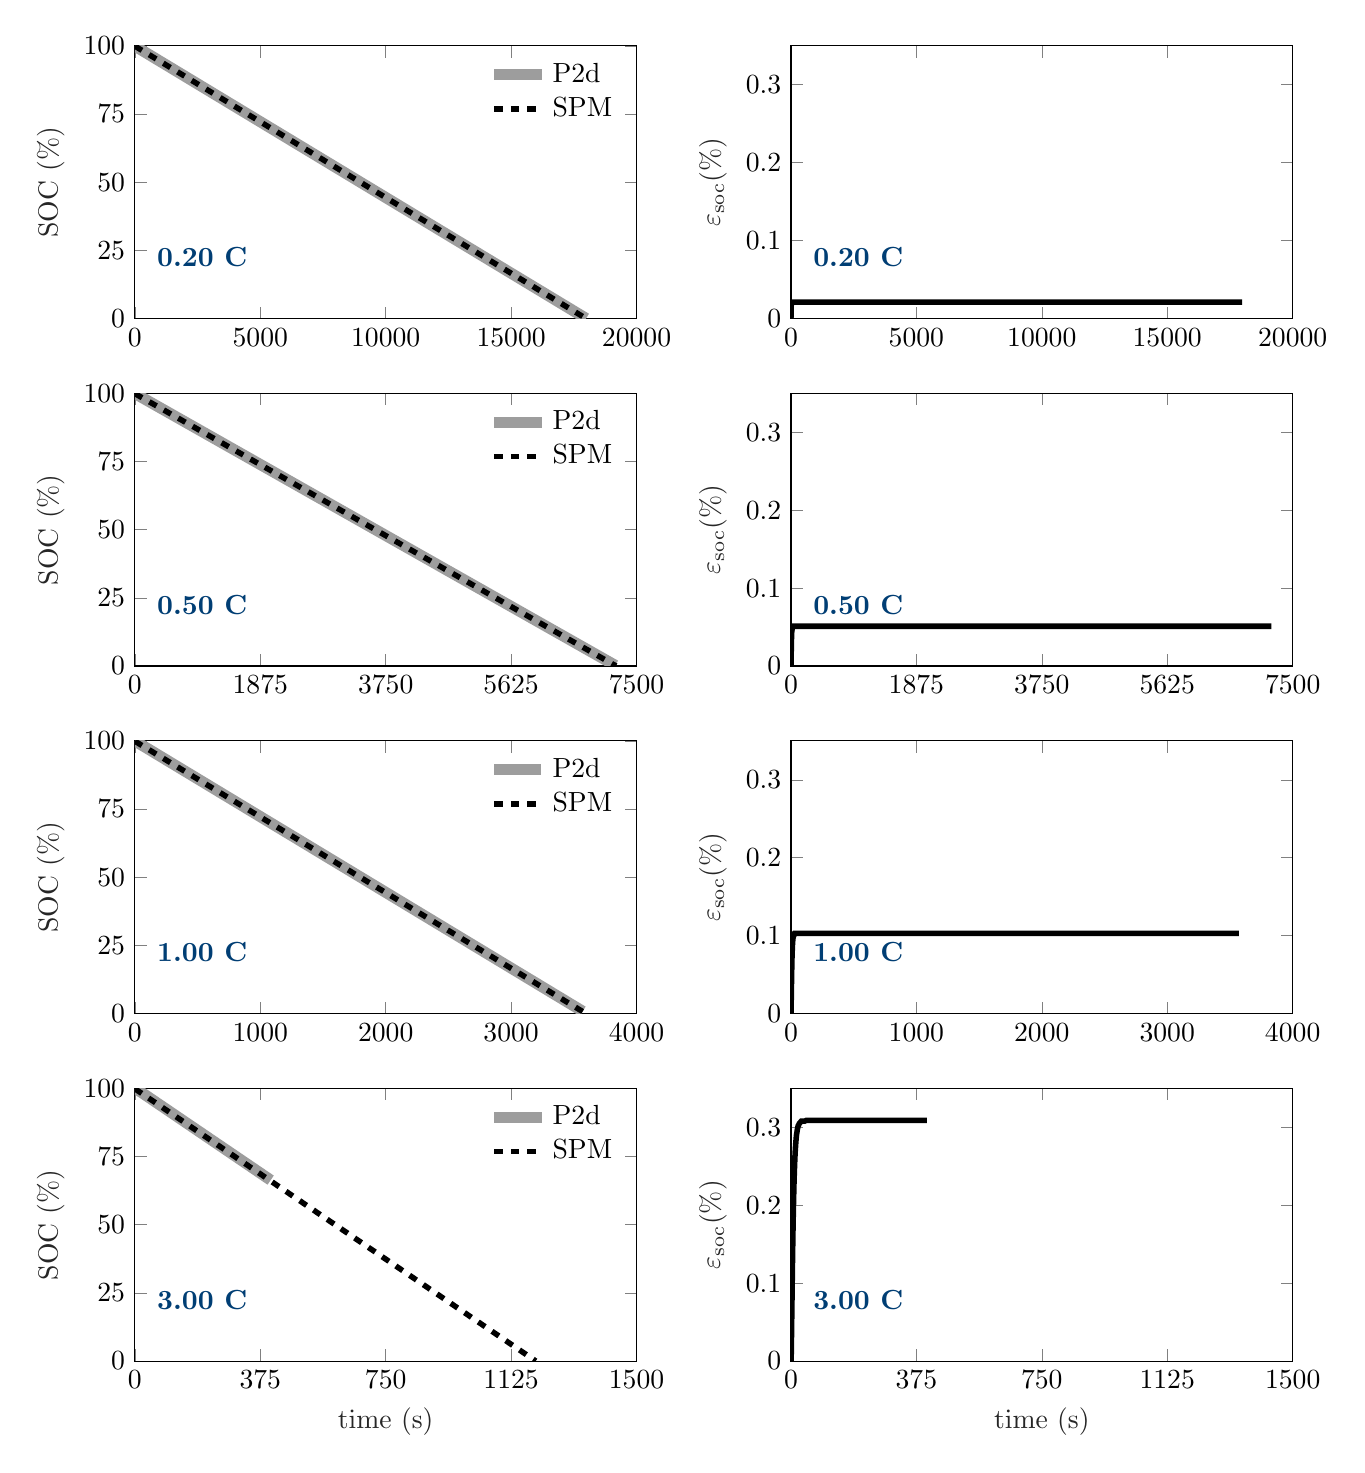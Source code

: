 % This file was created by matlab2tikz.
%
\definecolor{mycolor1}{rgb}{0.616,0.616,0.616}%
\definecolor{mycolor2}{rgb}{0.0,0.243,0.455}%
%
\begin{tikzpicture}

\begin{axis}[%
width=63.719mm,
height=34.624mm,
at={(0mm,132.415mm)},
scale only axis,
xmin=0,
xmax=20000,
xtick={0,5000,10000,15000,20000},
ymin=0,
ymax=100,
ytick={  0,  25,  50,  75, 100},
ylabel style={font=\color{white!15!black}},
ylabel={SOC (\%)},
axis background/.style={fill=white},
legend style={legend cell align=left, align=left, fill=none, draw=none},
scaled ticks=false,,
xticklabel style={/pgf/number format/1000 sep=, /pgf/number format/precision=0,/pgf/number format/fixed,/pgf/number format/fixed zerofill,},yticklabel style={/pgf/number format/1000 sep=,},
]
\addplot [color=mycolor1, line width=4.0pt]
  table[row sep=crcr]{%
0	99.9\\
1093	93.849\\
17986.5	-0.003\\
};
\addlegendentry{P2d}

\addplot [color=black, dashed, line width=2.0pt]
  table[row sep=crcr]{%
0	99.9\\
17982	0.002\\
};
\addlegendentry{SPM}

\node[right, align=left, font=\bfseries\color{mycolor2}]
at (rel axis cs:0.025,0.225) {0.20 C};
\end{axis}

\begin{axis}[%
width=63.719mm,
height=34.624mm,
at={(83.324mm,132.415mm)},
scale only axis,
xmin=0,
xmax=20000,
xtick={0,5000,10000,15000,20000},
ymin=0,
ymax=0.35,
ylabel style={font=\color{white!15!black}},
ylabel={$\varepsilon_\mathrm{soc} (\%)$},
axis background/.style={fill=white},
scaled ticks=false,,
xticklabel style={/pgf/number format/1000 sep=, /pgf/number format/precision=0,/pgf/number format/fixed,/pgf/number format/fixed zerofill,},yticklabel style={/pgf/number format/1000 sep=,},
]
\addplot [color=black, line width=2.0pt, forget plot]
  table[row sep=crcr]{%
0	-0\\
0.5	2.1e-05\\
1	0.001\\
2	0.003\\
4.5	0.008\\
5.5	0.01\\
6.5	0.012\\
7.5	0.013\\
8.5	0.015\\
9.5	0.016\\
11	0.017\\
12	0.018\\
13	0.018\\
14	0.018\\
16	0.019\\
18	0.02\\
20.5	0.02\\
23.5	0.02\\
29	0.02\\
37	0.021\\
60	0.021\\
17506.5	0.021\\
17982	0.021\\
};
\node[right, align=left, font=\bfseries\color{mycolor2}]
at (rel axis cs:0.025,0.225) {0.20 C};
\end{axis}

\begin{axis}[%
width=63.719mm,
height=34.624mm,
at={(0mm,88.277mm)},
scale only axis,
xmin=0,
xmax=7500,
xtick={0,1875,3750,5625,7500},
ymin=0,
ymax=100,
ytick={  0,  25,  50,  75, 100},
ylabel style={font=\color{white!15!black}},
ylabel={SOC (\%)},
axis background/.style={fill=white},
legend style={legend cell align=left, align=left, fill=none, draw=none},
scaled ticks=false,,
xticklabel style={/pgf/number format/1000 sep=, /pgf/number format/precision=0,/pgf/number format/fixed,/pgf/number format/fixed zerofill,},yticklabel style={/pgf/number format/1000 sep=,},
]
\addplot [color=mycolor1, line width=4.0pt]
  table[row sep=crcr]{%
0	99.9\\
5.5	99.849\\
16	99.726\\
57	99.16\\
7182	0.203\\
};
\addlegendentry{P2d}

\addplot [color=black, dashed, line width=2.0pt]
  table[row sep=crcr]{%
0	99.9\\
7192.5	0.006\\
};
\addlegendentry{SPM}

\node[right, align=left, font=\bfseries\color{mycolor2}]
at (rel axis cs:0.025,0.225) {0.50 C};
\end{axis}

\begin{axis}[%
width=63.719mm,
height=34.624mm,
at={(83.324mm,88.277mm)},
scale only axis,
xmin=0,
xmax=7500,
xtick={0,1875,3750,5625,7500},
ymin=0,
ymax=0.35,
ylabel style={font=\color{white!15!black}},
ylabel={$\varepsilon_\mathrm{soc} (\%)$},
axis background/.style={fill=white},
scaled ticks=false,,
xticklabel style={/pgf/number format/1000 sep=, /pgf/number format/precision=0,/pgf/number format/fixed,/pgf/number format/fixed zerofill,},yticklabel style={/pgf/number format/1000 sep=,},
]
\addplot [color=black, line width=2.0pt, forget plot]
  table[row sep=crcr]{%
0	-0\\
0.5	5.348e-05\\
1	0.002\\
1.5	0.005\\
2.5	0.01\\
3.5	0.015\\
4.5	0.021\\
5	0.023\\
5.5	0.025\\
6	0.028\\
6.5	0.03\\
7	0.032\\
7.5	0.033\\
8	0.035\\
8.5	0.036\\
9	0.038\\
9.5	0.039\\
10	0.04\\
11	0.042\\
11.5	0.043\\
13	0.045\\
14	0.046\\
15.5	0.048\\
17	0.049\\
18.5	0.049\\
19.5	0.05\\
21	0.05\\
23.5	0.051\\
26.5	0.051\\
29.5	0.051\\
35.5	0.051\\
45	0.051\\
85	0.051\\
579.5	0.051\\
7182	0.051\\
};
\node[right, align=left, font=\bfseries\color{mycolor2}]
at (rel axis cs:0.025,0.225) {0.50 C};
\end{axis}

\begin{axis}[%
width=63.719mm,
height=34.624mm,
at={(0mm,44.138mm)},
scale only axis,
xmin=0,
xmax=4000,
xtick={0,1000,2000,3000,4000},
ymin=0,
ymax=100,
ytick={  0,  25,  50,  75, 100},
ylabel style={font=\color{white!15!black}},
ylabel={SOC (\%)},
axis background/.style={fill=white},
legend style={legend cell align=left, align=left, fill=none, draw=none},
scaled ticks=false,,
xticklabel style={/pgf/number format/1000 sep=, /pgf/number format/precision=0,/pgf/number format/fixed,/pgf/number format/fixed zerofill,},yticklabel style={/pgf/number format/1000 sep=,},
]
\addplot [color=mycolor1, line width=4.0pt]
  table[row sep=crcr]{%
0	99.9\\
3	99.842\\
10.5	99.691\\
22	99.39\\
93	97.42\\
3571	0.81\\
};
\addlegendentry{P2d}

\addplot [color=black, dashed, line width=2.0pt]
  table[row sep=crcr]{%
0	99.9\\
3596	0.013\\
};
\addlegendentry{SPM}

\node[right, align=left, font=\bfseries\color{mycolor2}]
at (rel axis cs:0.025,0.225) {1.00 C};
\end{axis}

\begin{axis}[%
width=63.719mm,
height=34.624mm,
at={(83.324mm,44.138mm)},
scale only axis,
xmin=0,
xmax=4000,
xtick={0,1000,2000,3000,4000},
ymin=0,
ymax=0.35,
ylabel style={font=\color{white!15!black}},
ylabel={$\varepsilon_\mathrm{soc} (\%)$},
axis background/.style={fill=white},
scaled ticks=false,,
xticklabel style={/pgf/number format/1000 sep=, /pgf/number format/precision=0,/pgf/number format/fixed,/pgf/number format/fixed zerofill,},yticklabel style={/pgf/number format/1000 sep=,},
]
\addplot [color=black, line width=2.0pt, forget plot]
  table[row sep=crcr]{%
0	-4.547e-13\\
0.5	0.0\\
1	0.004\\
1.5	0.009\\
2	0.015\\
3.5	0.031\\
4	0.036\\
4.5	0.041\\
5	0.046\\
5.5	0.051\\
6	0.055\\
6.5	0.059\\
7	0.063\\
7.5	0.067\\
8	0.07\\
8.5	0.073\\
9	0.076\\
9.5	0.078\\
10	0.08\\
10.5	0.082\\
11	0.084\\
11.5	0.086\\
12	0.088\\
12.5	0.089\\
13	0.09\\
13.5	0.091\\
14	0.093\\
15	0.094\\
15.5	0.095\\
16.5	0.097\\
17.5	0.098\\
18	0.098\\
19.5	0.099\\
21	0.1\\
22.5	0.101\\
24	0.101\\
26	0.102\\
28.5	0.102\\
31.5	0.103\\
36.5	0.103\\
43.5	0.103\\
64.5	0.103\\
1543	0.103\\
3571	0.103\\
};
\node[right, align=left, font=\bfseries\color{mycolor2}]
at (rel axis cs:0.025,0.225) {1.00 C};
\end{axis}

\begin{axis}[%
width=63.719mm,
height=34.624mm,
at={(0mm,0mm)},
scale only axis,
xmin=0,
xmax=1500,
xtick={0,375,750,1125,1500},
xlabel style={font=\color{white!15!black}},
xlabel={time (s)},
ymin=0,
ymax=100,
ytick={  0,  25,  50,  75, 100},
ylabel style={font=\color{white!15!black}},
ylabel={SOC (\%)},
axis background/.style={fill=white},
legend style={legend cell align=left, align=left, fill=none, draw=none},
scaled ticks=false,,
xticklabel style={/pgf/number format/1000 sep=, /pgf/number format/precision=0,/pgf/number format/fixed,/pgf/number format/fixed zerofill,},yticklabel style={/pgf/number format/1000 sep=,},
]
\addplot [color=mycolor1, line width=4.0pt]
  table[row sep=crcr]{%
0	99.9\\
1	99.83\\
9	99.376\\
14	99.011\\
23	98.287\\
55.5	95.584\\
406	66.376\\
};
\addlegendentry{P2d}

\addplot [color=black, dashed, line width=2.0pt]
  table[row sep=crcr]{%
0	99.9\\
1198.5	0.027\\
};
\addlegendentry{SPM}

\node[right, align=left, font=\bfseries\color{mycolor2}]
at (rel axis cs:0.025,0.225) {3.00 C};
\end{axis}

\begin{axis}[%
width=63.719mm,
height=34.624mm,
at={(83.324mm,0mm)},
scale only axis,
xmin=0,
xmax=1500,
xtick={0,375,750,1125,1500},
xlabel style={font=\color{white!15!black}},
xlabel={time (s)},
ymin=0,
ymax=0.35,
ylabel style={font=\color{white!15!black}},
ylabel={$\varepsilon_\mathrm{soc} (\%)$},
axis background/.style={fill=white},
scaled ticks=false,,
xticklabel style={/pgf/number format/1000 sep=, /pgf/number format/precision=0,/pgf/number format/fixed,/pgf/number format/fixed zerofill,},yticklabel style={/pgf/number format/1000 sep=,},
]
\addplot [color=black, line width=2.0pt, forget plot]
  table[row sep=crcr]{%
0	-3.411e-13\\
0.5	0.0\\
1	0.013\\
1.5	0.028\\
2	0.044\\
2.5	0.06\\
3	0.076\\
3.5	0.093\\
4	0.109\\
4.5	0.124\\
5	0.139\\
5.5	0.153\\
6	0.166\\
6.5	0.178\\
7	0.189\\
7.5	0.2\\
8	0.209\\
8.5	0.218\\
9	0.227\\
9.5	0.234\\
10	0.241\\
10.5	0.247\\
11	0.253\\
11.5	0.258\\
12	0.263\\
12.5	0.267\\
13	0.271\\
13.5	0.274\\
14	0.278\\
14.5	0.28\\
15	0.283\\
16	0.288\\
16.5	0.29\\
17	0.291\\
17.5	0.293\\
18	0.294\\
18.5	0.296\\
19.5	0.298\\
21	0.301\\
21.5	0.302\\
23	0.303\\
24	0.304\\
25	0.305\\
27	0.306\\
29	0.307\\
31	0.308\\
33.5	0.308\\
36	0.308\\
40.5	0.308\\
46	0.309\\
57.5	0.309\\
140.5	0.309\\
406	0.309\\
};
\node[right, align=left, font=\bfseries\color{mycolor2}]
at (rel axis cs:0.025,0.225) {3.00 C};
\end{axis}
\end{tikzpicture}%